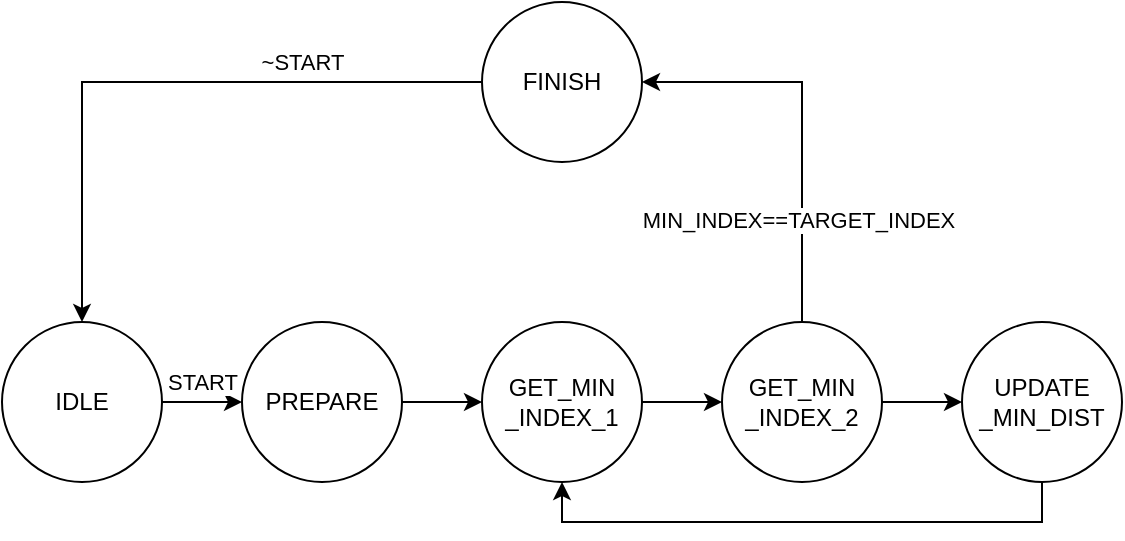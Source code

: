 <mxfile version="15.9.6" type="device"><diagram id="aUoSPq5mFlT0hCNnR48K" name="Page-1"><mxGraphModel dx="716" dy="372" grid="1" gridSize="10" guides="1" tooltips="1" connect="1" arrows="1" fold="1" page="1" pageScale="1" pageWidth="827" pageHeight="1169" math="0" shadow="0"><root><mxCell id="0"/><mxCell id="1" parent="0"/><mxCell id="0q9Og2vvZ6yIz17Jp_3W-6" style="edgeStyle=orthogonalEdgeStyle;rounded=0;orthogonalLoop=1;jettySize=auto;html=1;exitX=1;exitY=0.5;exitDx=0;exitDy=0;entryX=0;entryY=0.5;entryDx=0;entryDy=0;" edge="1" parent="1" source="0q9Og2vvZ6yIz17Jp_3W-1" target="0q9Og2vvZ6yIz17Jp_3W-2"><mxGeometry relative="1" as="geometry"/></mxCell><mxCell id="0q9Og2vvZ6yIz17Jp_3W-14" value="&lt;font style=&quot;font-size: 11px&quot;&gt;START&lt;/font&gt;" style="edgeLabel;html=1;align=center;verticalAlign=middle;resizable=0;points=[];fontSize=11;" vertex="1" connectable="0" parent="0q9Og2vvZ6yIz17Jp_3W-6"><mxGeometry x="-0.214" relative="1" as="geometry"><mxPoint x="4" y="-10" as="offset"/></mxGeometry></mxCell><mxCell id="0q9Og2vvZ6yIz17Jp_3W-1" value="IDLE" style="ellipse;whiteSpace=wrap;html=1;aspect=fixed;" vertex="1" parent="1"><mxGeometry x="360" y="240" width="80" height="80" as="geometry"/></mxCell><mxCell id="0q9Og2vvZ6yIz17Jp_3W-7" style="edgeStyle=orthogonalEdgeStyle;rounded=0;orthogonalLoop=1;jettySize=auto;html=1;exitX=1;exitY=0.5;exitDx=0;exitDy=0;entryX=0;entryY=0.5;entryDx=0;entryDy=0;" edge="1" parent="1" source="0q9Og2vvZ6yIz17Jp_3W-2" target="0q9Og2vvZ6yIz17Jp_3W-3"><mxGeometry relative="1" as="geometry"/></mxCell><mxCell id="0q9Og2vvZ6yIz17Jp_3W-2" value="PREPARE" style="ellipse;whiteSpace=wrap;html=1;aspect=fixed;" vertex="1" parent="1"><mxGeometry x="480" y="240" width="80" height="80" as="geometry"/></mxCell><mxCell id="0q9Og2vvZ6yIz17Jp_3W-8" style="edgeStyle=orthogonalEdgeStyle;rounded=0;orthogonalLoop=1;jettySize=auto;html=1;exitX=1;exitY=0.5;exitDx=0;exitDy=0;entryX=0;entryY=0.5;entryDx=0;entryDy=0;" edge="1" parent="1" source="0q9Og2vvZ6yIz17Jp_3W-3" target="0q9Og2vvZ6yIz17Jp_3W-4"><mxGeometry relative="1" as="geometry"/></mxCell><mxCell id="0q9Og2vvZ6yIz17Jp_3W-3" value="GET_MIN&lt;br&gt;_INDEX_1" style="ellipse;whiteSpace=wrap;html=1;aspect=fixed;" vertex="1" parent="1"><mxGeometry x="600" y="240" width="80" height="80" as="geometry"/></mxCell><mxCell id="0q9Og2vvZ6yIz17Jp_3W-9" style="edgeStyle=orthogonalEdgeStyle;rounded=0;orthogonalLoop=1;jettySize=auto;html=1;exitX=1;exitY=0.5;exitDx=0;exitDy=0;entryX=0;entryY=0.5;entryDx=0;entryDy=0;" edge="1" parent="1" source="0q9Og2vvZ6yIz17Jp_3W-4" target="0q9Og2vvZ6yIz17Jp_3W-5"><mxGeometry relative="1" as="geometry"/></mxCell><mxCell id="0q9Og2vvZ6yIz17Jp_3W-11" style="edgeStyle=orthogonalEdgeStyle;rounded=0;orthogonalLoop=1;jettySize=auto;html=1;exitX=0.5;exitY=0;exitDx=0;exitDy=0;entryX=1;entryY=0.5;entryDx=0;entryDy=0;" edge="1" parent="1" source="0q9Og2vvZ6yIz17Jp_3W-4" target="0q9Og2vvZ6yIz17Jp_3W-10"><mxGeometry relative="1" as="geometry"/></mxCell><mxCell id="0q9Og2vvZ6yIz17Jp_3W-15" value="MIN_INDEX==TARGET_INDEX" style="edgeLabel;html=1;align=center;verticalAlign=middle;resizable=0;points=[];fontSize=11;" vertex="1" connectable="0" parent="0q9Og2vvZ6yIz17Jp_3W-11"><mxGeometry x="-0.491" y="2" relative="1" as="geometry"><mxPoint as="offset"/></mxGeometry></mxCell><mxCell id="0q9Og2vvZ6yIz17Jp_3W-4" value="GET_MIN&lt;br&gt;_INDEX_2" style="ellipse;whiteSpace=wrap;html=1;aspect=fixed;" vertex="1" parent="1"><mxGeometry x="720" y="240" width="80" height="80" as="geometry"/></mxCell><mxCell id="0q9Og2vvZ6yIz17Jp_3W-12" style="edgeStyle=orthogonalEdgeStyle;rounded=0;orthogonalLoop=1;jettySize=auto;html=1;exitX=0.5;exitY=1;exitDx=0;exitDy=0;entryX=0.5;entryY=1;entryDx=0;entryDy=0;" edge="1" parent="1" source="0q9Og2vvZ6yIz17Jp_3W-5" target="0q9Og2vvZ6yIz17Jp_3W-3"><mxGeometry relative="1" as="geometry"/></mxCell><mxCell id="0q9Og2vvZ6yIz17Jp_3W-5" value="UPDATE&lt;br&gt;_MIN_DIST" style="ellipse;whiteSpace=wrap;html=1;aspect=fixed;" vertex="1" parent="1"><mxGeometry x="840" y="240" width="80" height="80" as="geometry"/></mxCell><mxCell id="0q9Og2vvZ6yIz17Jp_3W-16" style="edgeStyle=orthogonalEdgeStyle;rounded=0;orthogonalLoop=1;jettySize=auto;html=1;exitX=0;exitY=0.5;exitDx=0;exitDy=0;entryX=0.5;entryY=0;entryDx=0;entryDy=0;fontSize=11;" edge="1" parent="1" source="0q9Og2vvZ6yIz17Jp_3W-10" target="0q9Og2vvZ6yIz17Jp_3W-1"><mxGeometry relative="1" as="geometry"/></mxCell><mxCell id="0q9Og2vvZ6yIz17Jp_3W-17" value="~START" style="edgeLabel;html=1;align=center;verticalAlign=middle;resizable=0;points=[];fontSize=11;" vertex="1" connectable="0" parent="0q9Og2vvZ6yIz17Jp_3W-16"><mxGeometry x="-0.438" y="2" relative="1" as="geometry"><mxPoint y="-12" as="offset"/></mxGeometry></mxCell><mxCell id="0q9Og2vvZ6yIz17Jp_3W-10" value="FINISH" style="ellipse;whiteSpace=wrap;html=1;aspect=fixed;" vertex="1" parent="1"><mxGeometry x="600" y="80" width="80" height="80" as="geometry"/></mxCell></root></mxGraphModel></diagram></mxfile>